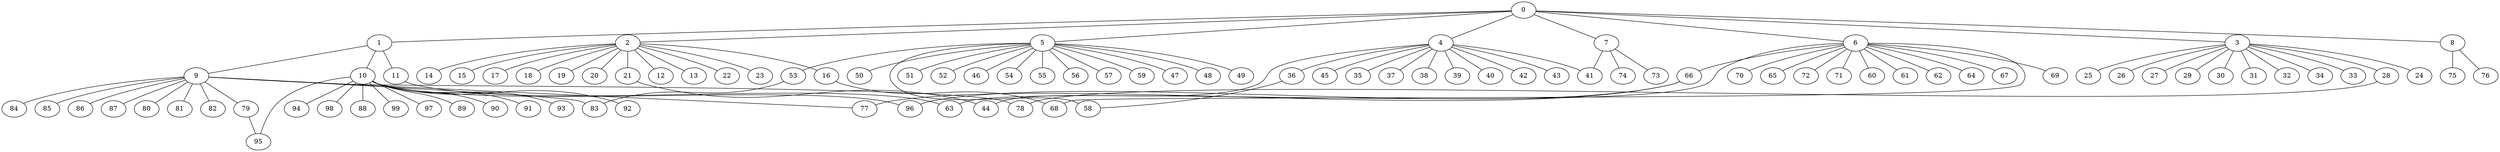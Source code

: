 
graph graphname {
    0 -- 1
0 -- 2
0 -- 3
0 -- 4
0 -- 5
0 -- 6
0 -- 7
0 -- 8
1 -- 9
1 -- 10
1 -- 11
2 -- 12
2 -- 13
2 -- 14
2 -- 15
2 -- 16
2 -- 17
2 -- 18
2 -- 19
2 -- 20
2 -- 21
2 -- 22
2 -- 23
3 -- 32
3 -- 34
3 -- 33
3 -- 24
3 -- 25
3 -- 26
3 -- 27
3 -- 28
3 -- 29
3 -- 30
3 -- 31
4 -- 35
4 -- 36
4 -- 37
4 -- 38
4 -- 39
4 -- 40
4 -- 41
4 -- 42
4 -- 43
4 -- 44
4 -- 45
5 -- 46
5 -- 47
5 -- 48
5 -- 49
5 -- 50
5 -- 51
5 -- 52
5 -- 53
5 -- 54
5 -- 55
5 -- 56
5 -- 57
5 -- 58
5 -- 59
6 -- 64
6 -- 66
6 -- 67
6 -- 68
6 -- 69
6 -- 70
6 -- 65
6 -- 72
6 -- 71
6 -- 60
6 -- 61
6 -- 62
6 -- 63
7 -- 73
7 -- 74
7 -- 41
8 -- 75
8 -- 76
9 -- 77
9 -- 78
9 -- 79
9 -- 80
9 -- 81
9 -- 82
9 -- 83
9 -- 84
9 -- 85
9 -- 86
9 -- 87
10 -- 96
10 -- 98
10 -- 99
10 -- 97
10 -- 88
10 -- 89
10 -- 90
10 -- 91
10 -- 92
10 -- 93
10 -- 94
10 -- 95
11 -- 63
16 -- 68
21 -- 44
28 -- 78
36 -- 58
53 -- 83
66 -- 77
66 -- 96
79 -- 95

}

